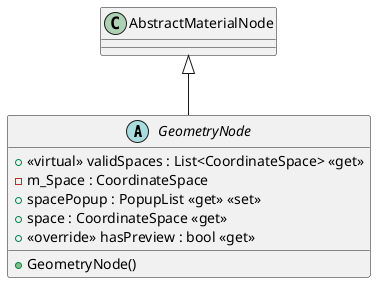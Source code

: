 @startuml
abstract class GeometryNode {
    + GeometryNode()
    + <<virtual>> validSpaces : List<CoordinateSpace> <<get>>
    - m_Space : CoordinateSpace
    + spacePopup : PopupList <<get>> <<set>>
    + space : CoordinateSpace <<get>>
    + <<override>> hasPreview : bool <<get>>
}
AbstractMaterialNode <|-- GeometryNode
@enduml
